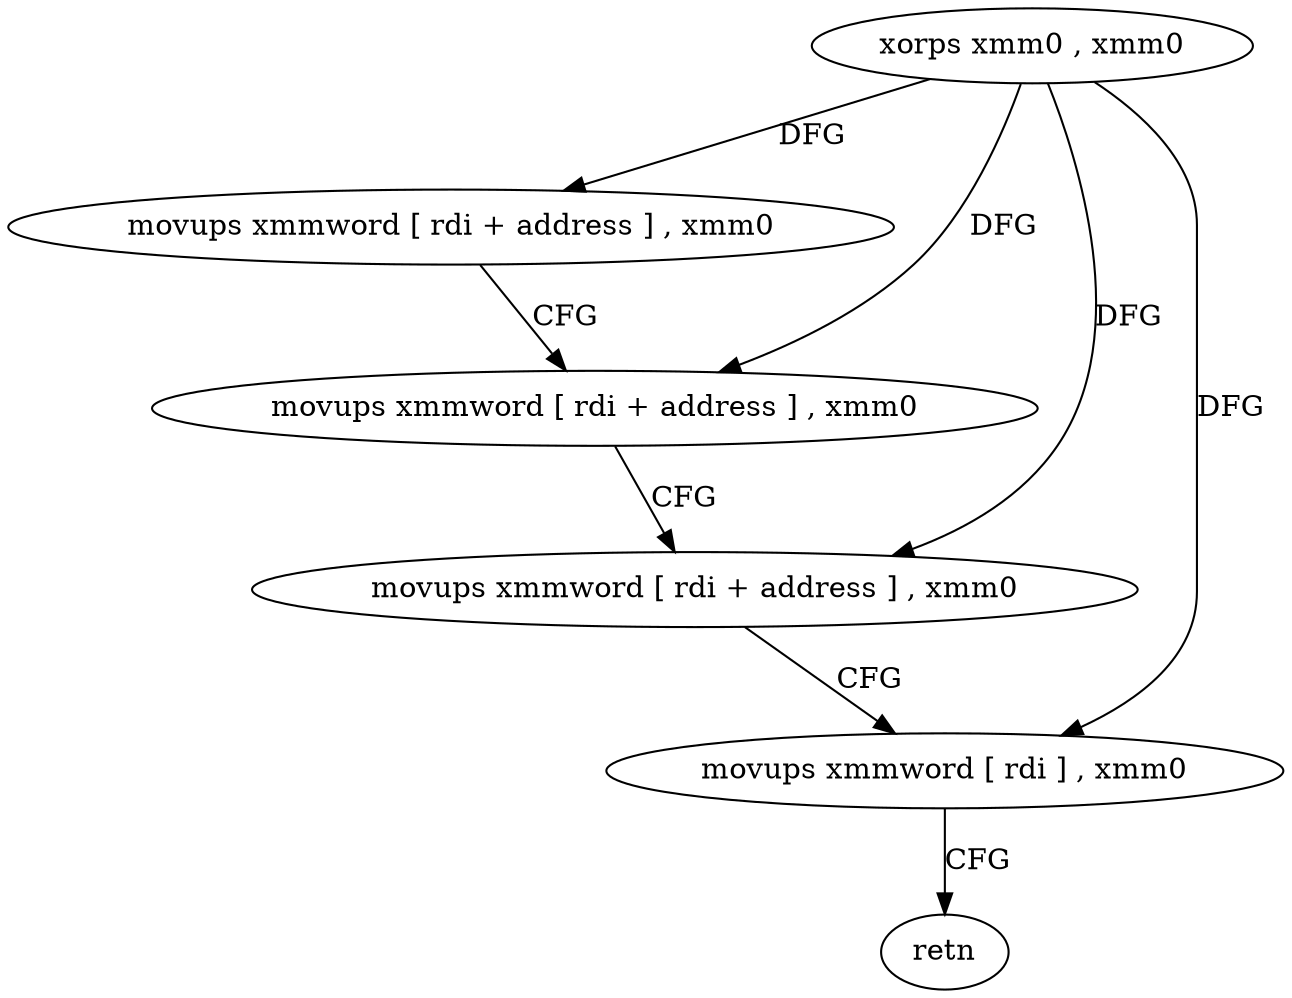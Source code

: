 digraph "func" {
"79872" [label = "xorps xmm0 , xmm0" ]
"79875" [label = "movups xmmword [ rdi + address ] , xmm0" ]
"79879" [label = "movups xmmword [ rdi + address ] , xmm0" ]
"79883" [label = "movups xmmword [ rdi + address ] , xmm0" ]
"79887" [label = "movups xmmword [ rdi ] , xmm0" ]
"79890" [label = "retn" ]
"79872" -> "79875" [ label = "DFG" ]
"79872" -> "79879" [ label = "DFG" ]
"79872" -> "79883" [ label = "DFG" ]
"79872" -> "79887" [ label = "DFG" ]
"79875" -> "79879" [ label = "CFG" ]
"79879" -> "79883" [ label = "CFG" ]
"79883" -> "79887" [ label = "CFG" ]
"79887" -> "79890" [ label = "CFG" ]
}
